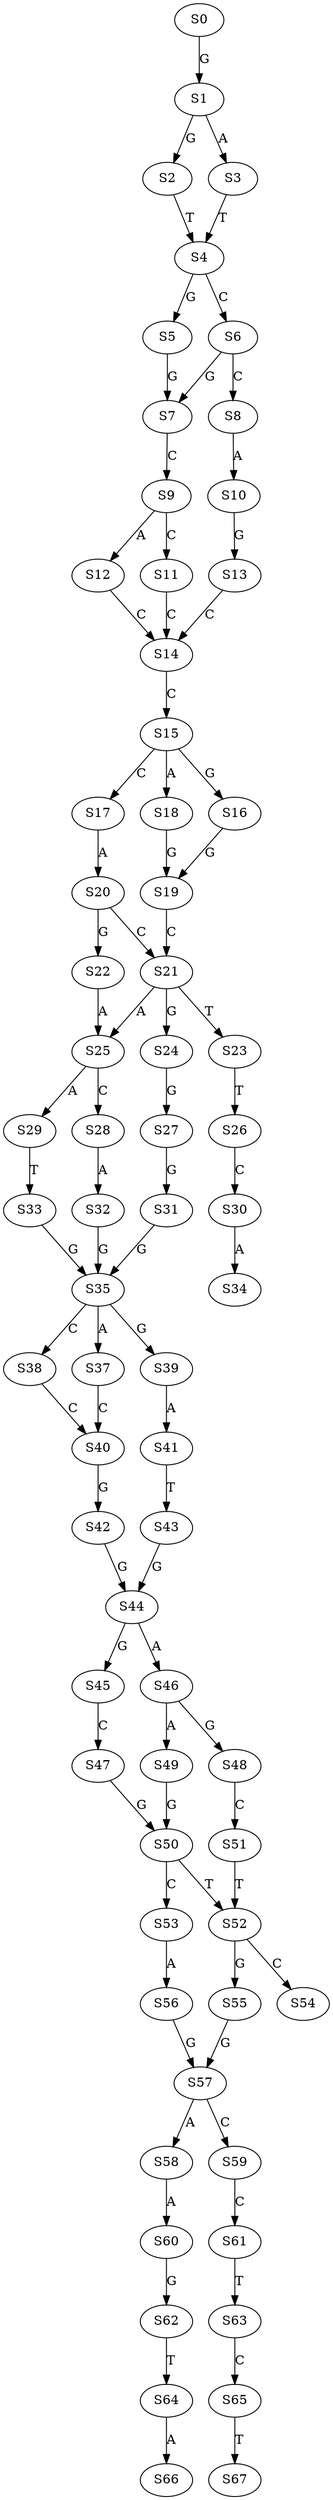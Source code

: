strict digraph  {
	S0 -> S1 [ label = G ];
	S1 -> S2 [ label = G ];
	S1 -> S3 [ label = A ];
	S2 -> S4 [ label = T ];
	S3 -> S4 [ label = T ];
	S4 -> S5 [ label = G ];
	S4 -> S6 [ label = C ];
	S5 -> S7 [ label = G ];
	S6 -> S7 [ label = G ];
	S6 -> S8 [ label = C ];
	S7 -> S9 [ label = C ];
	S8 -> S10 [ label = A ];
	S9 -> S11 [ label = C ];
	S9 -> S12 [ label = A ];
	S10 -> S13 [ label = G ];
	S11 -> S14 [ label = C ];
	S12 -> S14 [ label = C ];
	S13 -> S14 [ label = C ];
	S14 -> S15 [ label = C ];
	S15 -> S16 [ label = G ];
	S15 -> S17 [ label = C ];
	S15 -> S18 [ label = A ];
	S16 -> S19 [ label = G ];
	S17 -> S20 [ label = A ];
	S18 -> S19 [ label = G ];
	S19 -> S21 [ label = C ];
	S20 -> S21 [ label = C ];
	S20 -> S22 [ label = G ];
	S21 -> S23 [ label = T ];
	S21 -> S24 [ label = G ];
	S21 -> S25 [ label = A ];
	S22 -> S25 [ label = A ];
	S23 -> S26 [ label = T ];
	S24 -> S27 [ label = G ];
	S25 -> S28 [ label = C ];
	S25 -> S29 [ label = A ];
	S26 -> S30 [ label = C ];
	S27 -> S31 [ label = G ];
	S28 -> S32 [ label = A ];
	S29 -> S33 [ label = T ];
	S30 -> S34 [ label = A ];
	S31 -> S35 [ label = G ];
	S32 -> S35 [ label = G ];
	S33 -> S35 [ label = G ];
	S35 -> S37 [ label = A ];
	S35 -> S38 [ label = C ];
	S35 -> S39 [ label = G ];
	S37 -> S40 [ label = C ];
	S38 -> S40 [ label = C ];
	S39 -> S41 [ label = A ];
	S40 -> S42 [ label = G ];
	S41 -> S43 [ label = T ];
	S42 -> S44 [ label = G ];
	S43 -> S44 [ label = G ];
	S44 -> S45 [ label = G ];
	S44 -> S46 [ label = A ];
	S45 -> S47 [ label = C ];
	S46 -> S48 [ label = G ];
	S46 -> S49 [ label = A ];
	S47 -> S50 [ label = G ];
	S48 -> S51 [ label = C ];
	S49 -> S50 [ label = G ];
	S50 -> S52 [ label = T ];
	S50 -> S53 [ label = C ];
	S51 -> S52 [ label = T ];
	S52 -> S54 [ label = C ];
	S52 -> S55 [ label = G ];
	S53 -> S56 [ label = A ];
	S55 -> S57 [ label = G ];
	S56 -> S57 [ label = G ];
	S57 -> S58 [ label = A ];
	S57 -> S59 [ label = C ];
	S58 -> S60 [ label = A ];
	S59 -> S61 [ label = C ];
	S60 -> S62 [ label = G ];
	S61 -> S63 [ label = T ];
	S62 -> S64 [ label = T ];
	S63 -> S65 [ label = C ];
	S64 -> S66 [ label = A ];
	S65 -> S67 [ label = T ];
}
